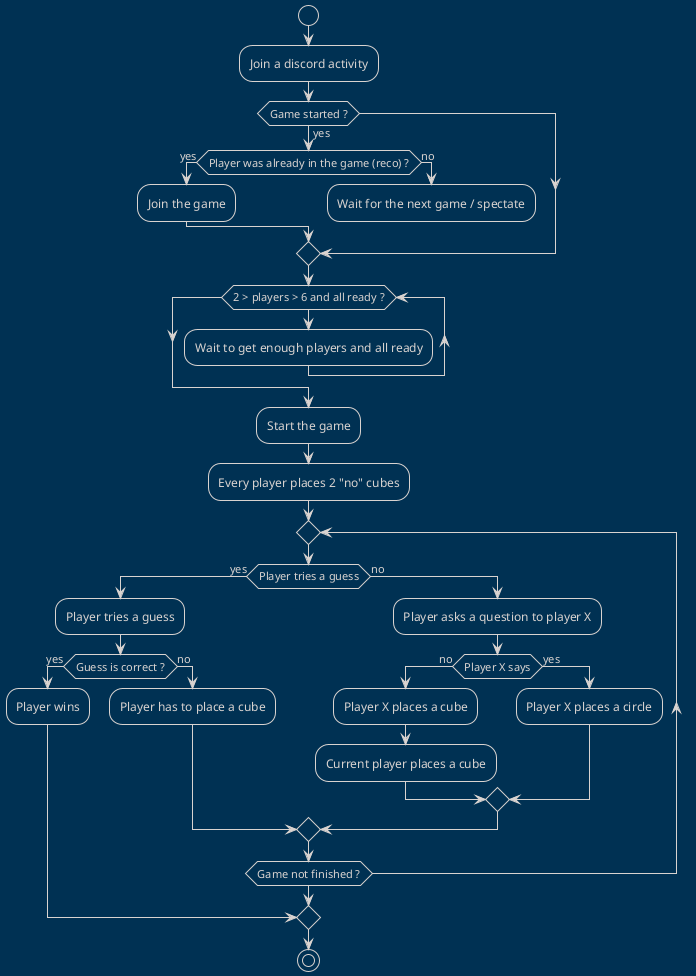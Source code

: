 @startuml Cryptide
!theme blueprint
start
:Join a discord activity;
if (Game started ?) then (yes)
    if (Player was already in the game (reco) ?) then (yes)
        :Join the game;
    else (no)
        :Wait for the next game / spectate;
        kill
    endif
endif
while (2 > players > 6 and all ready ?)
    :Wait to get enough players and all ready;
endwhile
:Start the game;
:Every player places 2 "no" cubes;
repeat
    if (Player tries a guess) then (yes)
        :Player tries a guess;
        if (Guess is correct ?) then (yes)
            :Player wins;
            break
        else (no)
            :Player has to place a cube;
        endif
    else (no)
        :Player asks a question to player X;
        if (Player X says) then (no)
            :Player X places a cube;
            :Current player places a cube;
        else (yes)
            :Player X places a circle;
        endif
    endif
repeat while (Game not finished ?)
stop
@enduml
